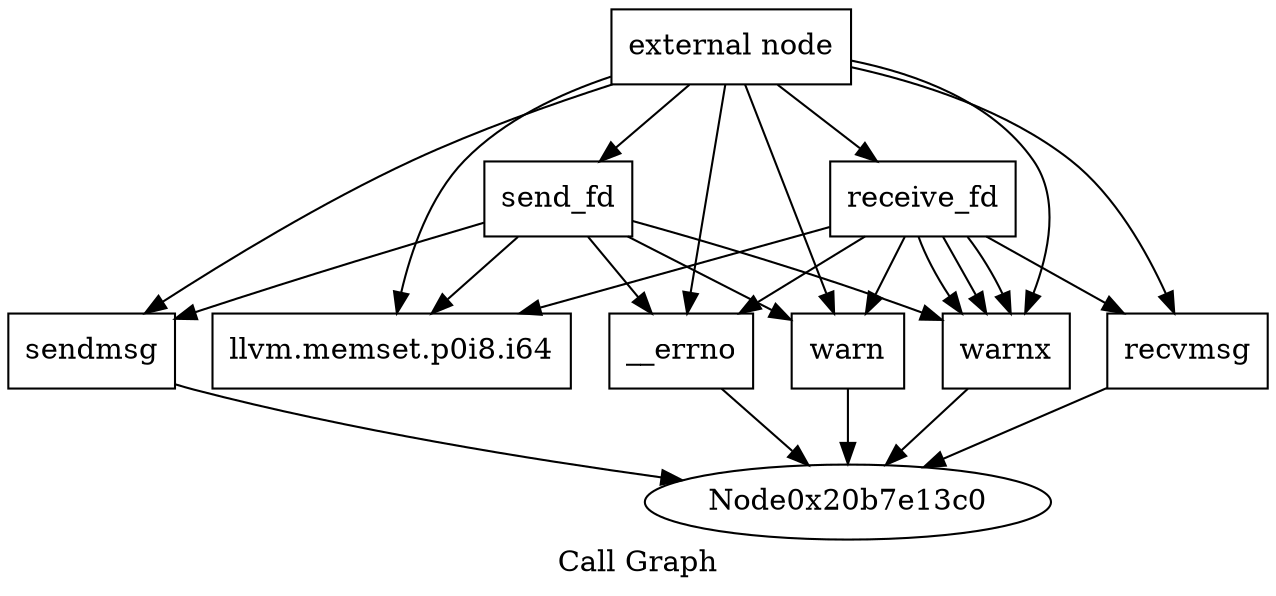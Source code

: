 digraph "Call Graph" {
	label="Call Graph";

	Node0x20b7e1280 [shape=record,label="{external node}"];
	Node0x20b7e1280 -> Node0x20b7e1e40;
	Node0x20b7e1280 -> Node0x20b7e16c0;
	Node0x20b7e1280 -> Node0x20b7e12c0;
	Node0x20b7e1280 -> Node0x20b7e1780;
	Node0x20b7e1280 -> Node0x20b7e1b80;
	Node0x20b7e1280 -> Node0x20b7e1c00;
	Node0x20b7e1280 -> Node0x20b7e1480;
	Node0x20b7e1280 -> Node0x20b7e1c80;
	Node0x20b7e1b80 [shape=record,label="{warn}"];
	Node0x20b7e1b80 -> Node0x20b7e13c0;
	Node0x20b7e1e40 [shape=record,label="{send_fd}"];
	Node0x20b7e1e40 -> Node0x20b7e16c0;
	Node0x20b7e1e40 -> Node0x20b7e12c0;
	Node0x20b7e1e40 -> Node0x20b7e1780;
	Node0x20b7e1e40 -> Node0x20b7e1b80;
	Node0x20b7e1e40 -> Node0x20b7e1c00;
	Node0x20b7e16c0 [shape=record,label="{llvm.memset.p0i8.i64}"];
	Node0x20b7e1480 [shape=record,label="{receive_fd}"];
	Node0x20b7e1480 -> Node0x20b7e16c0;
	Node0x20b7e1480 -> Node0x20b7e1c80;
	Node0x20b7e1480 -> Node0x20b7e1b80;
	Node0x20b7e1480 -> Node0x20b7e1c00;
	Node0x20b7e1480 -> Node0x20b7e1c00;
	Node0x20b7e1480 -> Node0x20b7e1c00;
	Node0x20b7e1480 -> Node0x20b7e12c0;
	Node0x20b7e1780 [shape=record,label="{sendmsg}"];
	Node0x20b7e1780 -> Node0x20b7e13c0;
	Node0x20b7e12c0 [shape=record,label="{__errno}"];
	Node0x20b7e12c0 -> Node0x20b7e13c0;
	Node0x20b7e1c00 [shape=record,label="{warnx}"];
	Node0x20b7e1c00 -> Node0x20b7e13c0;
	Node0x20b7e1c80 [shape=record,label="{recvmsg}"];
	Node0x20b7e1c80 -> Node0x20b7e13c0;
}
